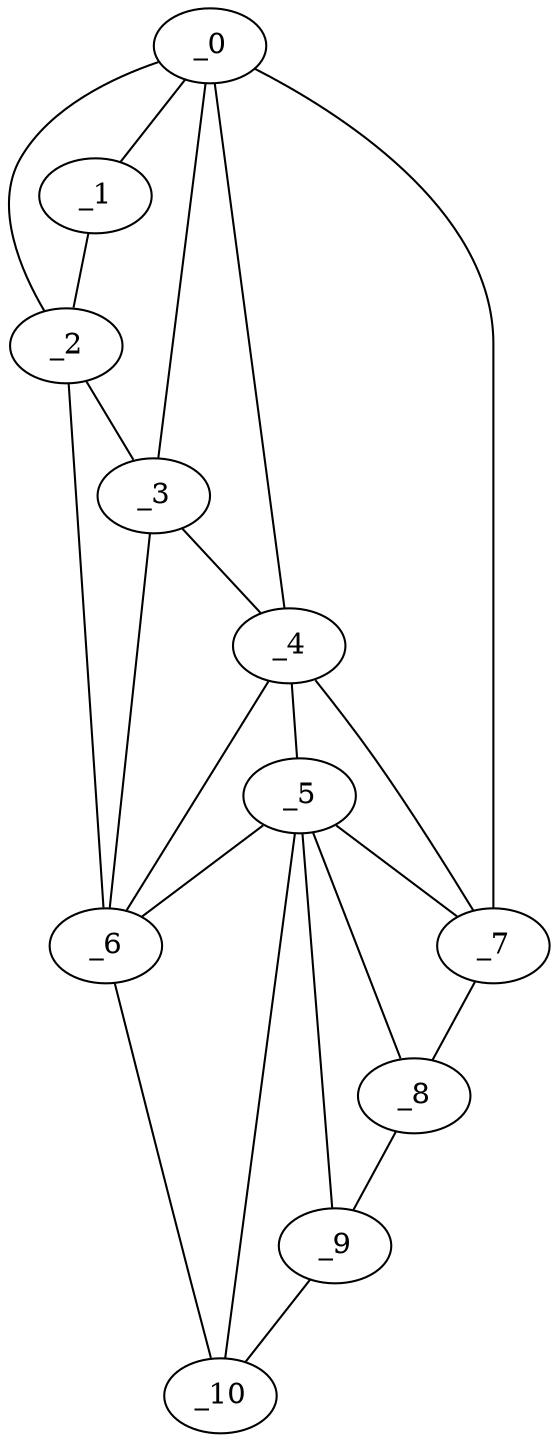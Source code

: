 graph "obj70__345.gxl" {
	_0	 [x=2,
		y=23];
	_1	 [x=2,
		y=41];
	_0 -- _1	 [valence=1];
	_2	 [x=11,
		y=49];
	_0 -- _2	 [valence=2];
	_3	 [x=69,
		y=43];
	_0 -- _3	 [valence=2];
	_4	 [x=74,
		y=29];
	_0 -- _4	 [valence=1];
	_7	 [x=127,
		y=1];
	_0 -- _7	 [valence=1];
	_1 -- _2	 [valence=1];
	_2 -- _3	 [valence=2];
	_6	 [x=121,
		y=48];
	_2 -- _6	 [valence=1];
	_3 -- _4	 [valence=2];
	_3 -- _6	 [valence=2];
	_5	 [x=117,
		y=27];
	_4 -- _5	 [valence=2];
	_4 -- _6	 [valence=2];
	_4 -- _7	 [valence=2];
	_5 -- _6	 [valence=2];
	_5 -- _7	 [valence=1];
	_8	 [x=127,
		y=16];
	_5 -- _8	 [valence=1];
	_9	 [x=127,
		y=20];
	_5 -- _9	 [valence=2];
	_10	 [x=127,
		y=41];
	_5 -- _10	 [valence=2];
	_6 -- _10	 [valence=1];
	_7 -- _8	 [valence=1];
	_8 -- _9	 [valence=1];
	_9 -- _10	 [valence=1];
}
